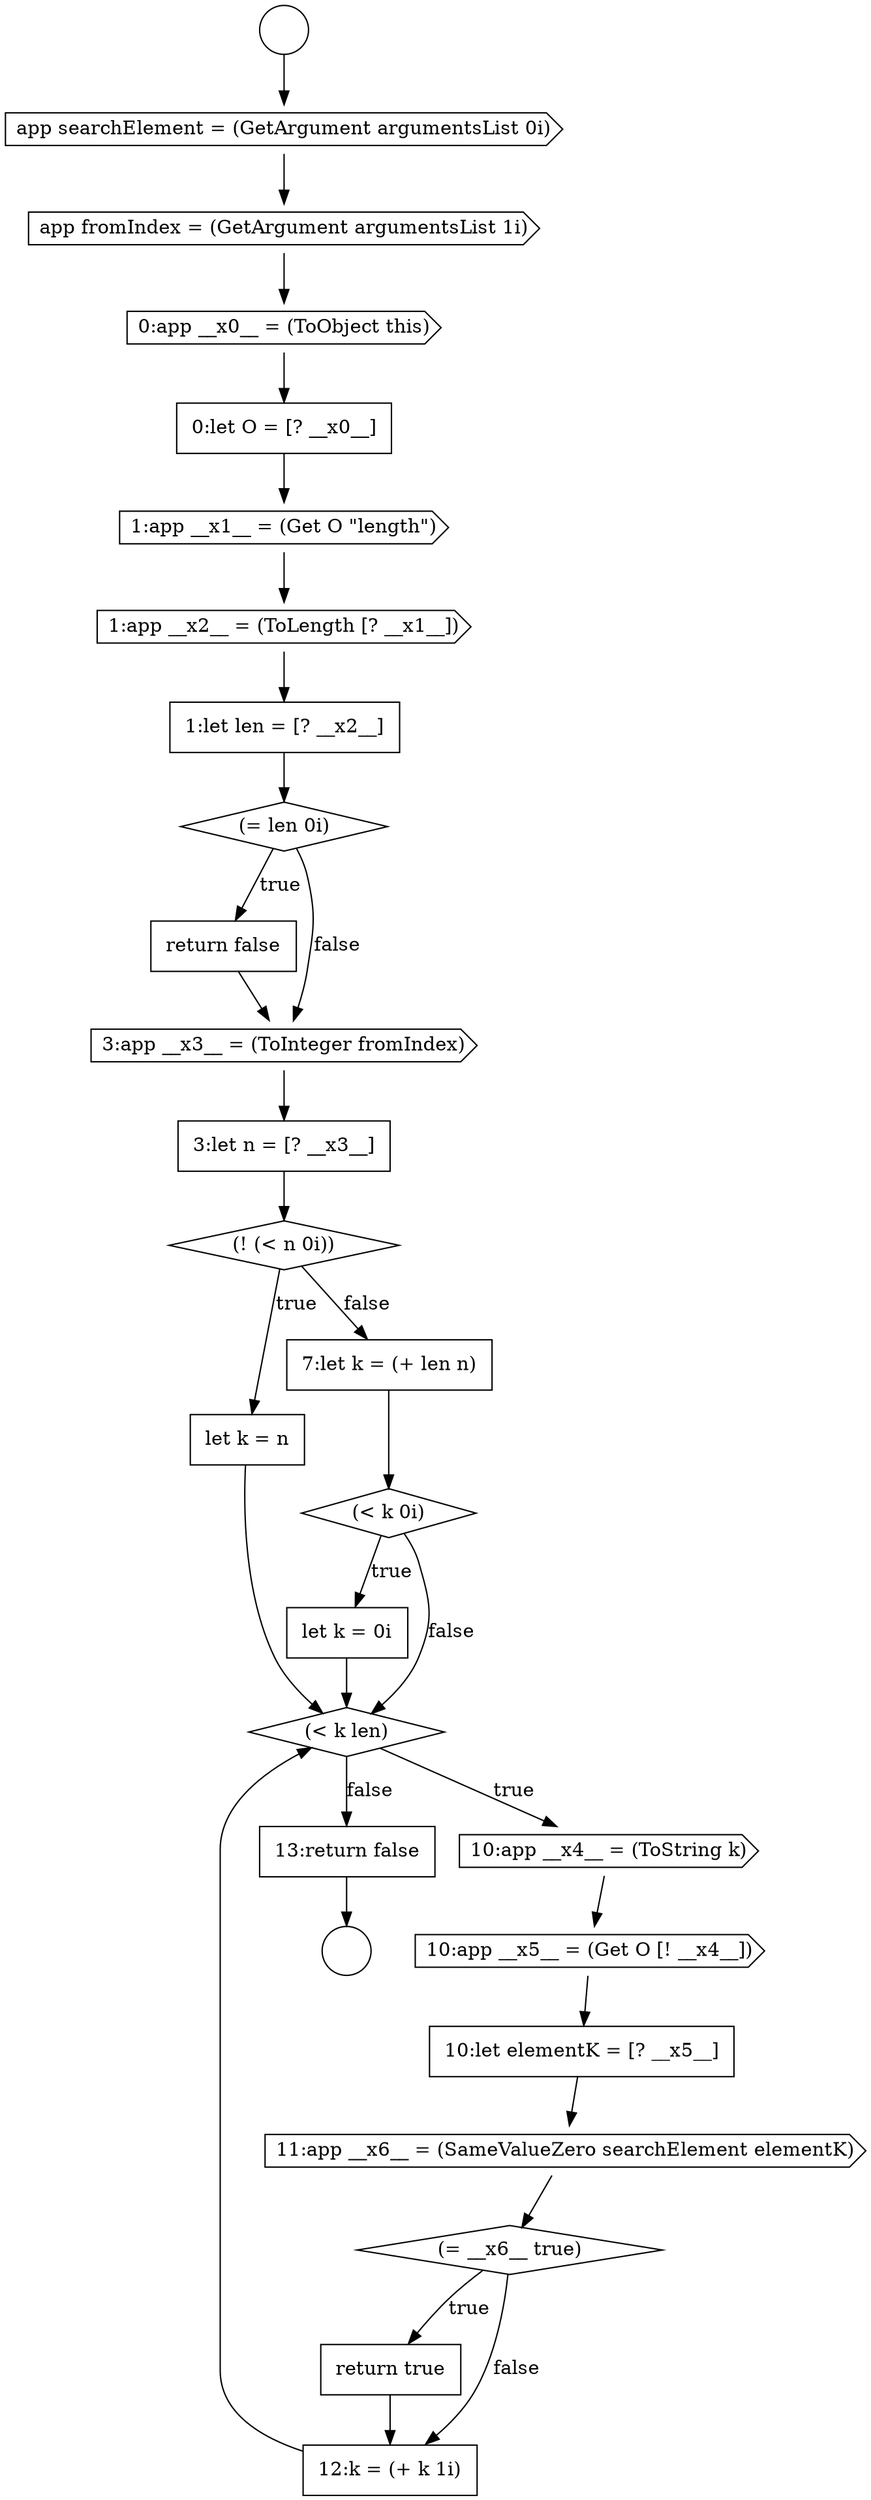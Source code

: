 digraph {
  node13616 [shape=cds, label=<<font color="black">1:app __x2__ = (ToLength [? __x1__])</font>> color="black" fillcolor="white" style=filled]
  node13623 [shape=none, margin=0, label=<<font color="black">
    <table border="0" cellborder="1" cellspacing="0" cellpadding="10">
      <tr><td align="left">let k = n</td></tr>
    </table>
  </font>> color="black" fillcolor="white" style=filled]
  node13619 [shape=none, margin=0, label=<<font color="black">
    <table border="0" cellborder="1" cellspacing="0" cellpadding="10">
      <tr><td align="left">return false</td></tr>
    </table>
  </font>> color="black" fillcolor="white" style=filled]
  node13622 [shape=diamond, label=<<font color="black">(! (&lt; n 0i))</font>> color="black" fillcolor="white" style=filled]
  node13612 [shape=cds, label=<<font color="black">app fromIndex = (GetArgument argumentsList 1i)</font>> color="black" fillcolor="white" style=filled]
  node13635 [shape=none, margin=0, label=<<font color="black">
    <table border="0" cellborder="1" cellspacing="0" cellpadding="10">
      <tr><td align="left">13:return false</td></tr>
    </table>
  </font>> color="black" fillcolor="white" style=filled]
  node13629 [shape=cds, label=<<font color="black">10:app __x5__ = (Get O [! __x4__])</font>> color="black" fillcolor="white" style=filled]
  node13618 [shape=diamond, label=<<font color="black">(= len 0i)</font>> color="black" fillcolor="white" style=filled]
  node13609 [shape=circle label=" " color="black" fillcolor="white" style=filled]
  node13610 [shape=circle label=" " color="black" fillcolor="white" style=filled]
  node13624 [shape=none, margin=0, label=<<font color="black">
    <table border="0" cellborder="1" cellspacing="0" cellpadding="10">
      <tr><td align="left">7:let k = (+ len n)</td></tr>
    </table>
  </font>> color="black" fillcolor="white" style=filled]
  node13614 [shape=none, margin=0, label=<<font color="black">
    <table border="0" cellborder="1" cellspacing="0" cellpadding="10">
      <tr><td align="left">0:let O = [? __x0__]</td></tr>
    </table>
  </font>> color="black" fillcolor="white" style=filled]
  node13620 [shape=cds, label=<<font color="black">3:app __x3__ = (ToInteger fromIndex)</font>> color="black" fillcolor="white" style=filled]
  node13631 [shape=cds, label=<<font color="black">11:app __x6__ = (SameValueZero searchElement elementK)</font>> color="black" fillcolor="white" style=filled]
  node13628 [shape=cds, label=<<font color="black">10:app __x4__ = (ToString k)</font>> color="black" fillcolor="white" style=filled]
  node13626 [shape=none, margin=0, label=<<font color="black">
    <table border="0" cellborder="1" cellspacing="0" cellpadding="10">
      <tr><td align="left">let k = 0i</td></tr>
    </table>
  </font>> color="black" fillcolor="white" style=filled]
  node13611 [shape=cds, label=<<font color="black">app searchElement = (GetArgument argumentsList 0i)</font>> color="black" fillcolor="white" style=filled]
  node13633 [shape=none, margin=0, label=<<font color="black">
    <table border="0" cellborder="1" cellspacing="0" cellpadding="10">
      <tr><td align="left">return true</td></tr>
    </table>
  </font>> color="black" fillcolor="white" style=filled]
  node13621 [shape=none, margin=0, label=<<font color="black">
    <table border="0" cellborder="1" cellspacing="0" cellpadding="10">
      <tr><td align="left">3:let n = [? __x3__]</td></tr>
    </table>
  </font>> color="black" fillcolor="white" style=filled]
  node13630 [shape=none, margin=0, label=<<font color="black">
    <table border="0" cellborder="1" cellspacing="0" cellpadding="10">
      <tr><td align="left">10:let elementK = [? __x5__]</td></tr>
    </table>
  </font>> color="black" fillcolor="white" style=filled]
  node13613 [shape=cds, label=<<font color="black">0:app __x0__ = (ToObject this)</font>> color="black" fillcolor="white" style=filled]
  node13617 [shape=none, margin=0, label=<<font color="black">
    <table border="0" cellborder="1" cellspacing="0" cellpadding="10">
      <tr><td align="left">1:let len = [? __x2__]</td></tr>
    </table>
  </font>> color="black" fillcolor="white" style=filled]
  node13634 [shape=none, margin=0, label=<<font color="black">
    <table border="0" cellborder="1" cellspacing="0" cellpadding="10">
      <tr><td align="left">12:k = (+ k 1i)</td></tr>
    </table>
  </font>> color="black" fillcolor="white" style=filled]
  node13632 [shape=diamond, label=<<font color="black">(= __x6__ true)</font>> color="black" fillcolor="white" style=filled]
  node13615 [shape=cds, label=<<font color="black">1:app __x1__ = (Get O &quot;length&quot;)</font>> color="black" fillcolor="white" style=filled]
  node13627 [shape=diamond, label=<<font color="black">(&lt; k len)</font>> color="black" fillcolor="white" style=filled]
  node13625 [shape=diamond, label=<<font color="black">(&lt; k 0i)</font>> color="black" fillcolor="white" style=filled]
  node13620 -> node13621 [ color="black"]
  node13627 -> node13628 [label=<<font color="black">true</font>> color="black"]
  node13627 -> node13635 [label=<<font color="black">false</font>> color="black"]
  node13626 -> node13627 [ color="black"]
  node13609 -> node13611 [ color="black"]
  node13611 -> node13612 [ color="black"]
  node13622 -> node13623 [label=<<font color="black">true</font>> color="black"]
  node13622 -> node13624 [label=<<font color="black">false</font>> color="black"]
  node13619 -> node13620 [ color="black"]
  node13618 -> node13619 [label=<<font color="black">true</font>> color="black"]
  node13618 -> node13620 [label=<<font color="black">false</font>> color="black"]
  node13623 -> node13627 [ color="black"]
  node13634 -> node13627 [ color="black"]
  node13629 -> node13630 [ color="black"]
  node13628 -> node13629 [ color="black"]
  node13630 -> node13631 [ color="black"]
  node13635 -> node13610 [ color="black"]
  node13632 -> node13633 [label=<<font color="black">true</font>> color="black"]
  node13632 -> node13634 [label=<<font color="black">false</font>> color="black"]
  node13621 -> node13622 [ color="black"]
  node13614 -> node13615 [ color="black"]
  node13616 -> node13617 [ color="black"]
  node13624 -> node13625 [ color="black"]
  node13631 -> node13632 [ color="black"]
  node13617 -> node13618 [ color="black"]
  node13613 -> node13614 [ color="black"]
  node13615 -> node13616 [ color="black"]
  node13612 -> node13613 [ color="black"]
  node13625 -> node13626 [label=<<font color="black">true</font>> color="black"]
  node13625 -> node13627 [label=<<font color="black">false</font>> color="black"]
  node13633 -> node13634 [ color="black"]
}
